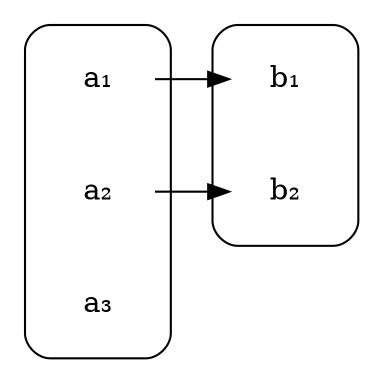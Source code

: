 digraph {
    rankdir=LR
    node[shape=plaintext]

    subgraph cluster_0  {
        style=rounded
        a1[label="a₁"]
        a2[label="a₂"]
        a3[label="a₃"]
    }

    a2 -> b2
    a1 -> b1

    subgraph cluster_1 {
        style=rounded
        b1[label="b₁"]
        b2[label="b₂"]
    }
}
